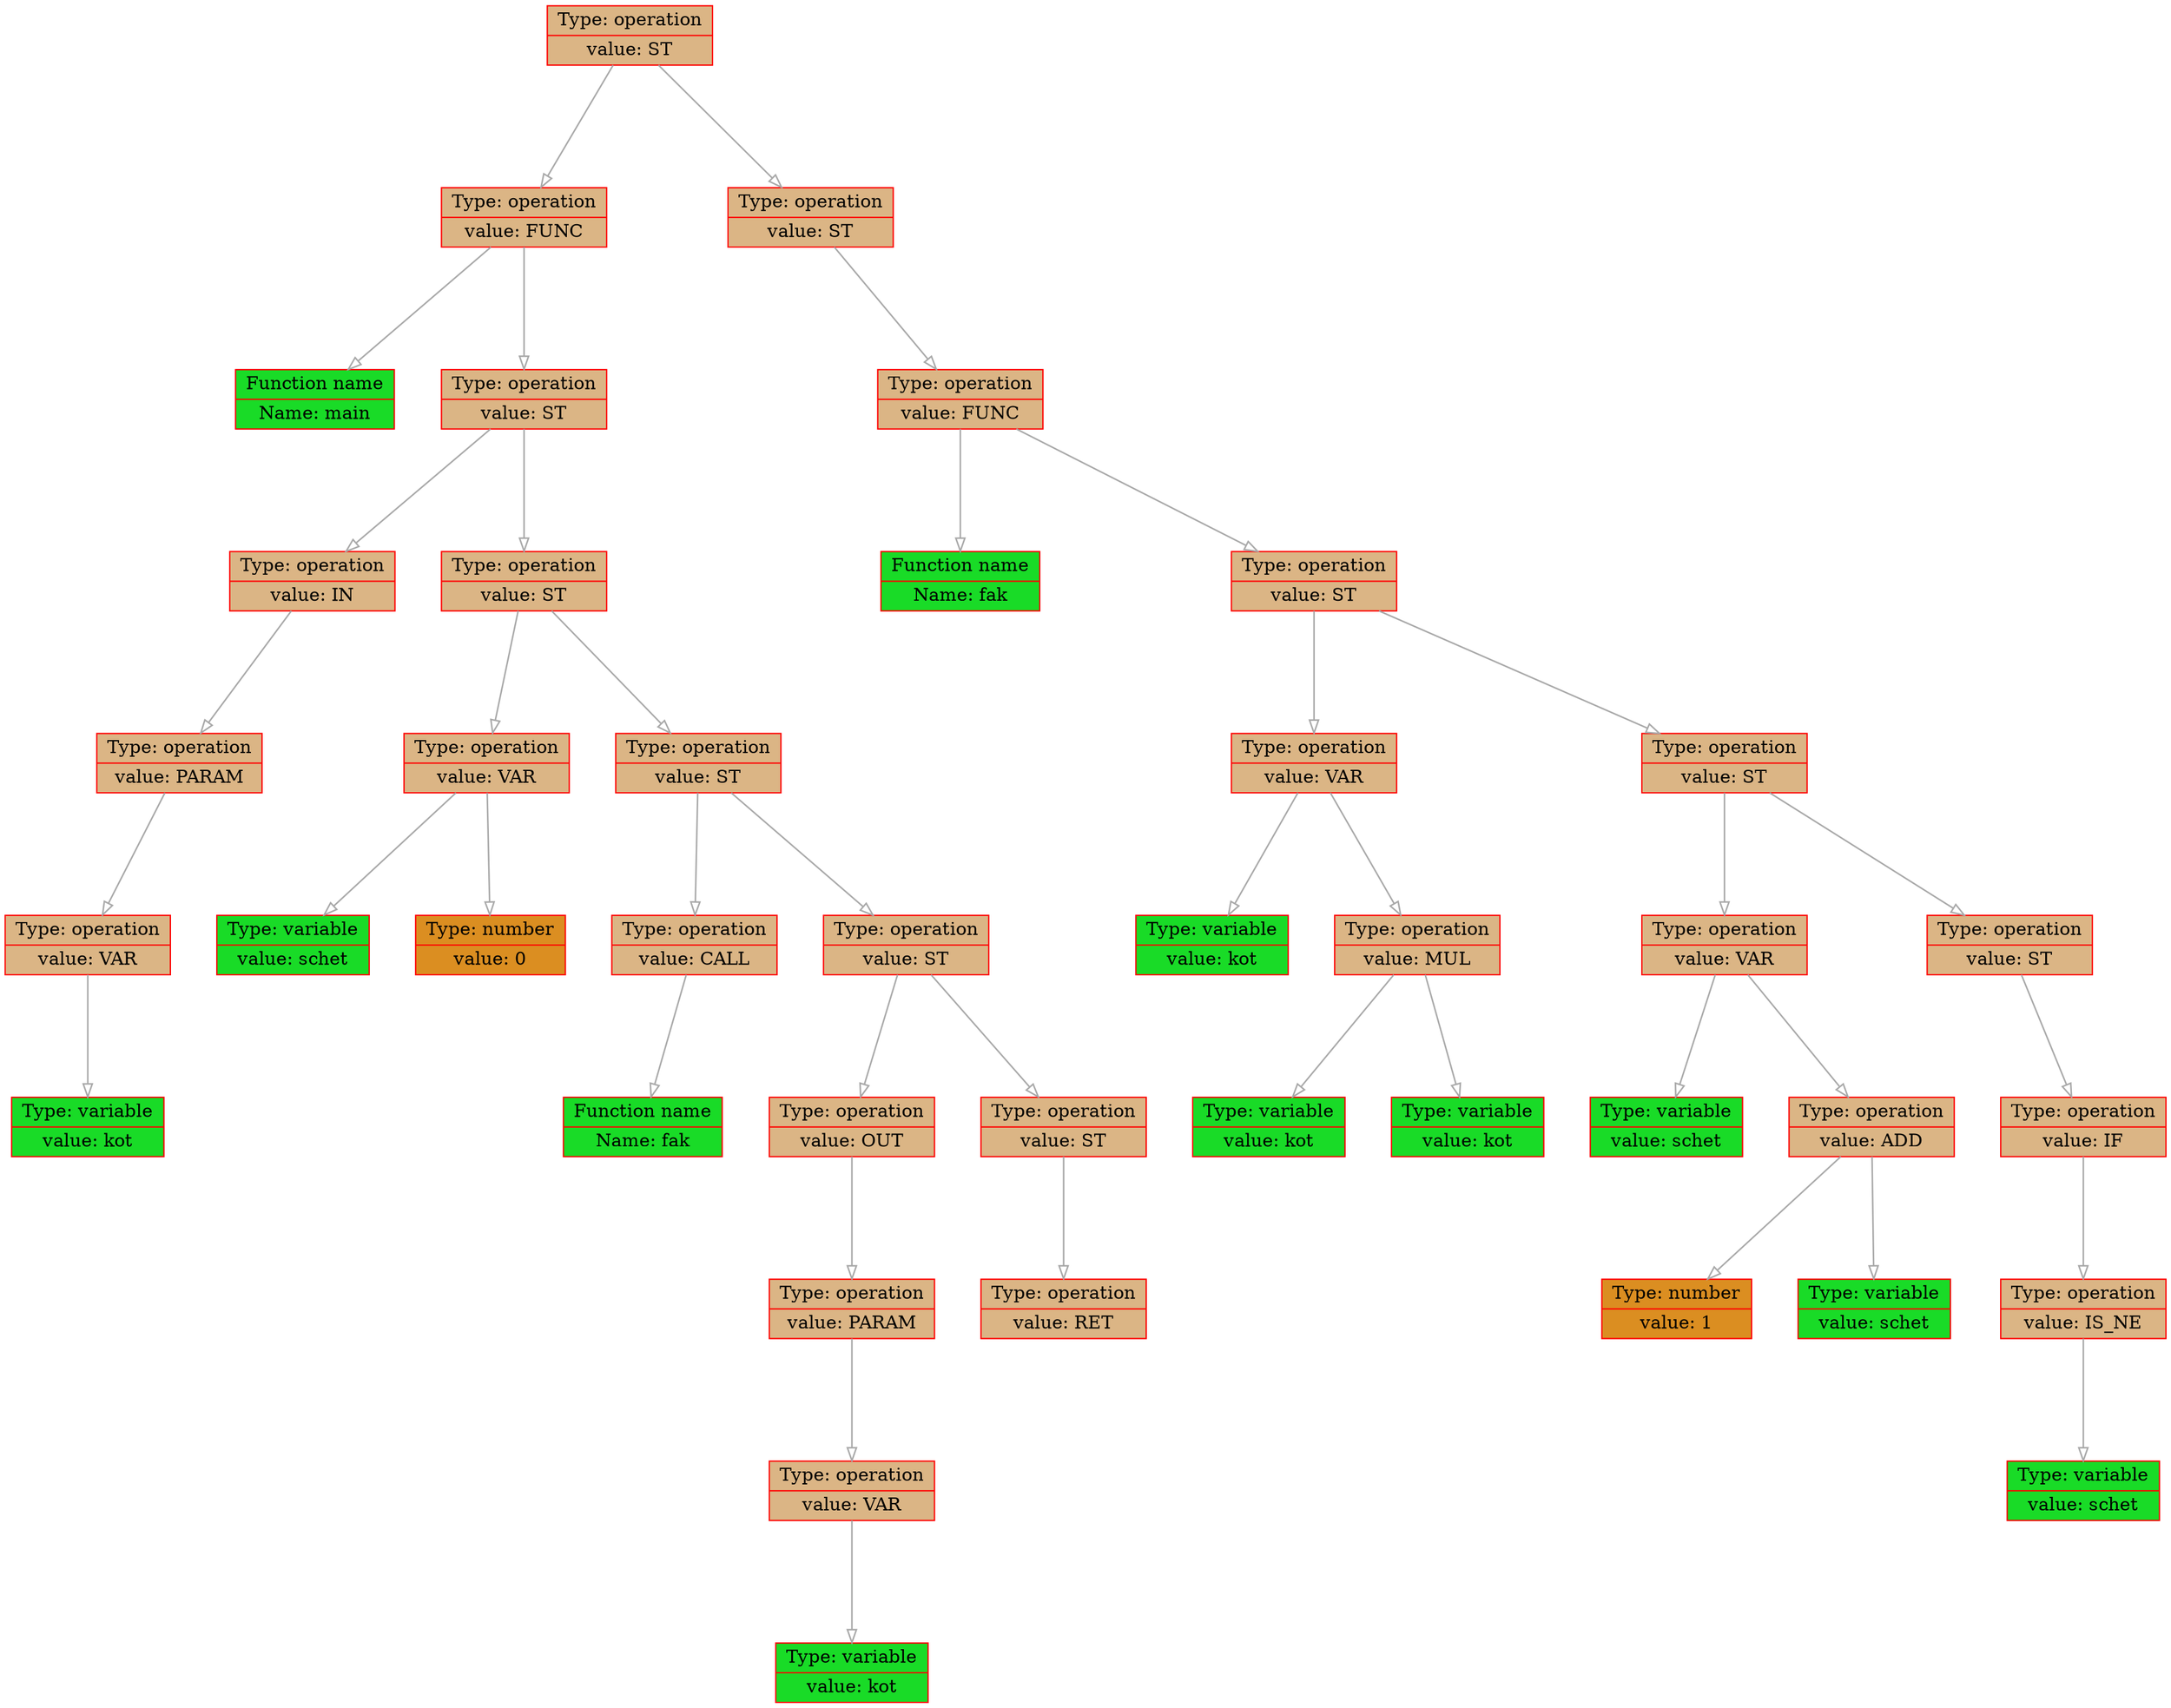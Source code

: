 
    digraph g {
        dpi      = 200;
        fontname = "Comic Sans MS";
        fontsize = 20;
        rankdir   =  TB;
        edge [color = darkgrey, arrowhead = onormal, arrowsize = 1, penwidth = 1.2]
        graph[fillcolor = lightgreen, ranksep = 1.3, nodesep = 0.5,
        style = "rounded, filled",color = green, penwidth = 2]

    Node0000026b022c7430[shape=record, width=0.2, style="filled", color="red", fillcolor="#DBB585",label=" {Type: operation | value: ST}"] 
 
Node0000026b022c7080[shape=record, width=0.2, style="filled", color="red", fillcolor="#DBB585",label=" {Type: operation | value: FUNC}"] 
 
Node0000026b022c1c50[shape=record, width=0.2, style="filled", color="red", fillcolor="#19DB27",label=" {Function name |Name: main}"] 
 
Node0000026b022c6f90[shape=record, width=0.2, style="filled", color="red", fillcolor="#DBB585",label=" {Type: operation | value: ST}"] 
 
Node0000026b022c1d10[shape=record, width=0.2, style="filled", color="red", fillcolor="#DBB585",label=" {Type: operation | value: IN}"] 
 
Node0000026b022c1c80[shape=record, width=0.2, style="filled", color="red", fillcolor="#DBB585",label=" {Type: operation | value: PARAM}"] 
 
Node0000026b022c1ce0[shape=record, width=0.2, style="filled", color="red", fillcolor="#DBB585",label=" {Type: operation | value: VAR}"] 
 
Node0000026b022c1cb0[shape=record, width=0.2, style="filled", color="red", fillcolor="#19DB27",label=" {Type: variable | value: kot}"] 
 
Node0000026b022c7290[shape=record, width=0.2, style="filled", color="red", fillcolor="#DBB585",label=" {Type: operation | value: ST}"] 
 
Node0000026b022c6d90[shape=record, width=0.2, style="filled", color="red", fillcolor="#DBB585",label=" {Type: operation | value: VAR}"] 
 
Node0000026b022c1d40[shape=record, width=0.2, style="filled", color="red", fillcolor="#19DB27",label=" {Type: variable | value: schet}"] 
 
Node0000026b022c1d70[shape=record, width=0.2, style="filled", color="red", fillcolor="#DB8E21",label=" {Type: number | value: 0}"] 
 
Node0000026b022c7110[shape=record, width=0.2, style="filled", color="red", fillcolor="#DBB585",label=" {Type: operation | value: ST}"] 
 
Node0000026b022c6df0[shape=record, width=0.2, style="filled", color="red", fillcolor="#DBB585",label=" {Type: operation | value: CALL}"] 
 
Node0000026b022c6dc0[shape=record, width=0.2, style="filled", color="red", fillcolor="#19DB27",label=" {Function name |Name: fak}"] 
 
Node0000026b022c71a0[shape=record, width=0.2, style="filled", color="red", fillcolor="#DBB585",label=" {Type: operation | value: ST}"] 
 
Node0000026b022c6eb0[shape=record, width=0.2, style="filled", color="red", fillcolor="#DBB585",label=" {Type: operation | value: OUT}"] 
 
Node0000026b022c6e20[shape=record, width=0.2, style="filled", color="red", fillcolor="#DBB585",label=" {Type: operation | value: PARAM}"] 
 
Node0000026b022c6e80[shape=record, width=0.2, style="filled", color="red", fillcolor="#DBB585",label=" {Type: operation | value: VAR}"] 
 
Node0000026b022c6e50[shape=record, width=0.2, style="filled", color="red", fillcolor="#19DB27",label=" {Type: variable | value: kot}"] 
 
Node0000026b022c7260[shape=record, width=0.2, style="filled", color="red", fillcolor="#DBB585",label=" {Type: operation | value: ST}"] 
 
Node0000026b022c7050[shape=record, width=0.2, style="filled", color="red", fillcolor="#DBB585",label=" {Type: operation | value: RET}"] 
 
Node0000026b022c79a0[shape=record, width=0.2, style="filled", color="red", fillcolor="#DBB585",label=" {Type: operation | value: ST}"] 
 
Node0000026b022c7760[shape=record, width=0.2, style="filled", color="red", fillcolor="#DBB585",label=" {Type: operation | value: FUNC}"] 
 
Node0000026b022c70b0[shape=record, width=0.2, style="filled", color="red", fillcolor="#19DB27",label=" {Function name |Name: fak}"] 
 
Node0000026b022c7970[shape=record, width=0.2, style="filled", color="red", fillcolor="#DBB585",label=" {Type: operation | value: ST}"] 
 
Node0000026b022c7020[shape=record, width=0.2, style="filled", color="red", fillcolor="#DBB585",label=" {Type: operation | value: VAR}"] 
 
Node0000026b022c7140[shape=record, width=0.2, style="filled", color="red", fillcolor="#19DB27",label=" {Type: variable | value: kot}"] 
 
Node0000026b022c6f60[shape=record, width=0.2, style="filled", color="red", fillcolor="#DBB585",label=" {Type: operation | value: MUL}"] 
 
Node0000026b022c70e0[shape=record, width=0.2, style="filled", color="red", fillcolor="#19DB27",label=" {Type: variable | value: kot}"] 
 
Node0000026b022c6f30[shape=record, width=0.2, style="filled", color="red", fillcolor="#19DB27",label=" {Type: variable | value: kot}"] 
 
Node0000026b022c7460[shape=record, width=0.2, style="filled", color="red", fillcolor="#DBB585",label=" {Type: operation | value: ST}"] 
 
Node0000026b022c7230[shape=record, width=0.2, style="filled", color="red", fillcolor="#DBB585",label=" {Type: operation | value: VAR}"] 
 
Node0000026b022c7170[shape=record, width=0.2, style="filled", color="red", fillcolor="#19DB27",label=" {Type: variable | value: schet}"] 
 
Node0000026b022c6fc0[shape=record, width=0.2, style="filled", color="red", fillcolor="#DBB585",label=" {Type: operation | value: ADD}"] 
 
Node0000026b022c71d0[shape=record, width=0.2, style="filled", color="red", fillcolor="#DB8E21",label=" {Type: number | value: 1}"] 
 
Node0000026b022c7200[shape=record, width=0.2, style="filled", color="red", fillcolor="#19DB27",label=" {Type: variable | value: schet}"] 
 
Node0000026b022c7940[shape=record, width=0.2, style="filled", color="red", fillcolor="#DBB585",label=" {Type: operation | value: ST}"] 
 
Node0000026b022c7a00[shape=record, width=0.2, style="filled", color="red", fillcolor="#DBB585",label=" {Type: operation | value: IF}"] 
 
Node0000026b022c7880[shape=record, width=0.2, style="filled", color="red", fillcolor="#DBB585",label=" {Type: operation | value: IS_NE}"] 
 
Node0000026b022c6ff0[shape=record, width=0.2, style="filled", color="red", fillcolor="#19DB27",label=" {Type: variable | value: schet}"] 
 
Node0000026b022c7430->Node0000026b022c7080
Node0000026b022c7080->Node0000026b022c1c50
Node0000026b022c7080->Node0000026b022c6f90
Node0000026b022c6f90->Node0000026b022c1d10
Node0000026b022c1d10->Node0000026b022c1c80
Node0000026b022c1c80->Node0000026b022c1ce0
Node0000026b022c1ce0->Node0000026b022c1cb0
Node0000026b022c6f90->Node0000026b022c7290
Node0000026b022c7290->Node0000026b022c6d90
Node0000026b022c6d90->Node0000026b022c1d40
Node0000026b022c6d90->Node0000026b022c1d70
Node0000026b022c7290->Node0000026b022c7110
Node0000026b022c7110->Node0000026b022c6df0
Node0000026b022c6df0->Node0000026b022c6dc0
Node0000026b022c7110->Node0000026b022c71a0
Node0000026b022c71a0->Node0000026b022c6eb0
Node0000026b022c6eb0->Node0000026b022c6e20
Node0000026b022c6e20->Node0000026b022c6e80
Node0000026b022c6e80->Node0000026b022c6e50
Node0000026b022c71a0->Node0000026b022c7260
Node0000026b022c7260->Node0000026b022c7050
Node0000026b022c7430->Node0000026b022c79a0
Node0000026b022c79a0->Node0000026b022c7760
Node0000026b022c7760->Node0000026b022c70b0
Node0000026b022c7760->Node0000026b022c7970
Node0000026b022c7970->Node0000026b022c7020
Node0000026b022c7020->Node0000026b022c7140
Node0000026b022c7020->Node0000026b022c6f60
Node0000026b022c6f60->Node0000026b022c70e0
Node0000026b022c6f60->Node0000026b022c6f30
Node0000026b022c7970->Node0000026b022c7460
Node0000026b022c7460->Node0000026b022c7230
Node0000026b022c7230->Node0000026b022c7170
Node0000026b022c7230->Node0000026b022c6fc0
Node0000026b022c6fc0->Node0000026b022c71d0
Node0000026b022c6fc0->Node0000026b022c7200
Node0000026b022c7460->Node0000026b022c7940
Node0000026b022c7940->Node0000026b022c7a00
Node0000026b022c7a00->Node0000026b022c7880
Node0000026b022c7880->Node0000026b022c6ff0
}
